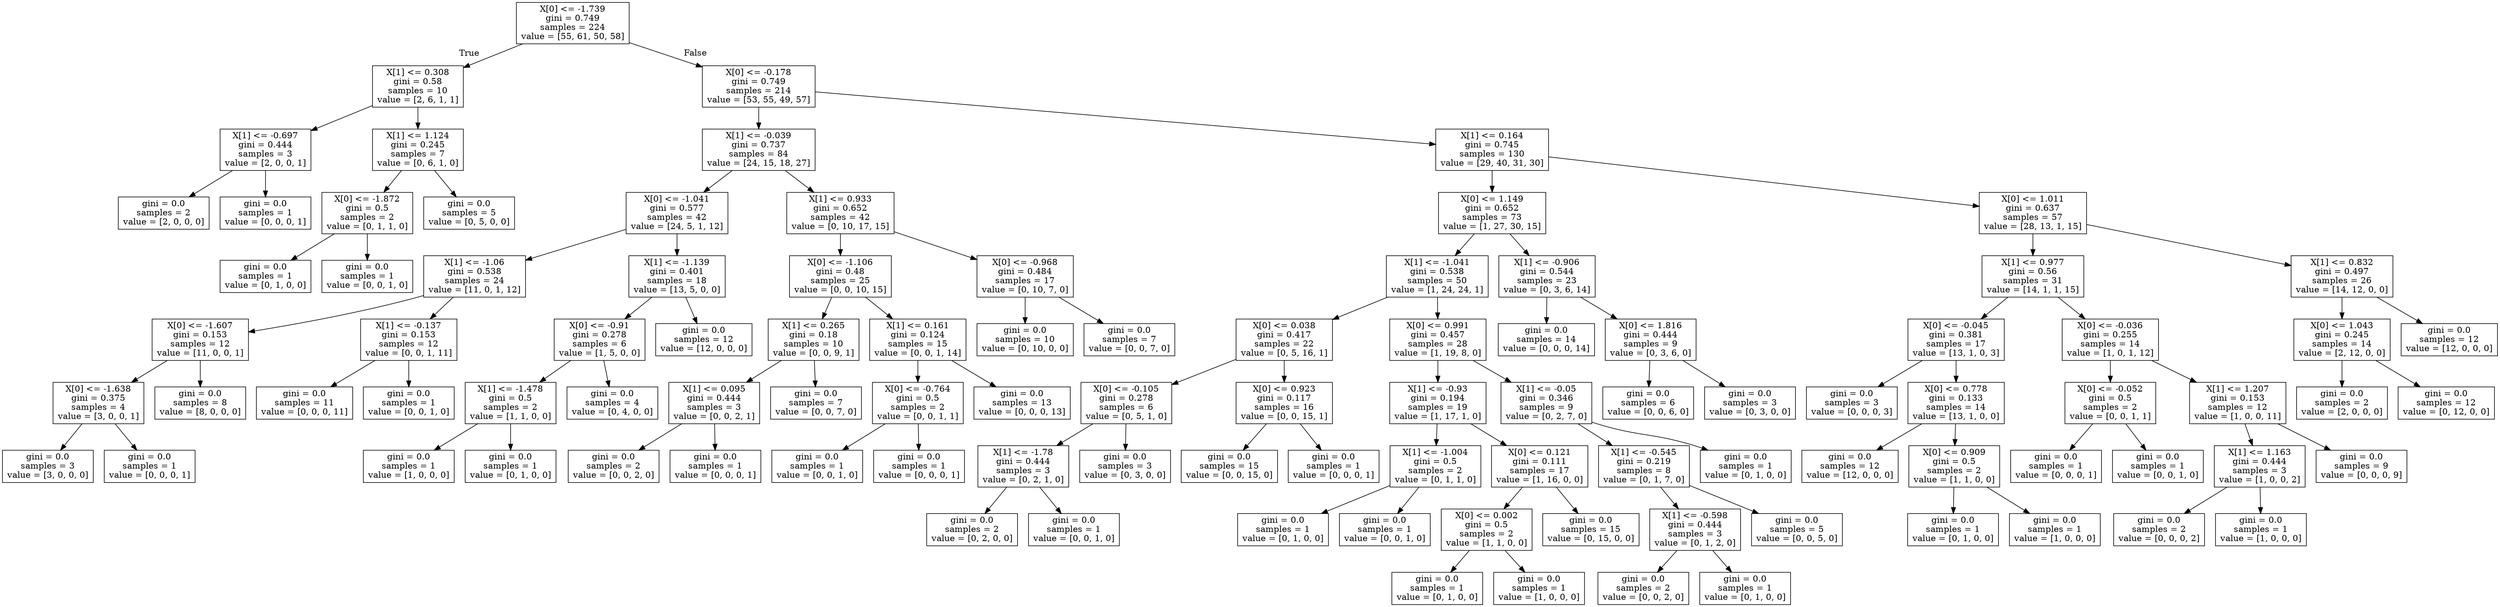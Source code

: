 digraph Tree {
node [shape=box] ;
0 [label="X[0] <= -1.739\ngini = 0.749\nsamples = 224\nvalue = [55, 61, 50, 58]"] ;
1 [label="X[1] <= 0.308\ngini = 0.58\nsamples = 10\nvalue = [2, 6, 1, 1]"] ;
0 -> 1 [labeldistance=2.5, labelangle=45, headlabel="True"] ;
2 [label="X[1] <= -0.697\ngini = 0.444\nsamples = 3\nvalue = [2, 0, 0, 1]"] ;
1 -> 2 ;
3 [label="gini = 0.0\nsamples = 2\nvalue = [2, 0, 0, 0]"] ;
2 -> 3 ;
4 [label="gini = 0.0\nsamples = 1\nvalue = [0, 0, 0, 1]"] ;
2 -> 4 ;
5 [label="X[1] <= 1.124\ngini = 0.245\nsamples = 7\nvalue = [0, 6, 1, 0]"] ;
1 -> 5 ;
6 [label="X[0] <= -1.872\ngini = 0.5\nsamples = 2\nvalue = [0, 1, 1, 0]"] ;
5 -> 6 ;
7 [label="gini = 0.0\nsamples = 1\nvalue = [0, 1, 0, 0]"] ;
6 -> 7 ;
8 [label="gini = 0.0\nsamples = 1\nvalue = [0, 0, 1, 0]"] ;
6 -> 8 ;
9 [label="gini = 0.0\nsamples = 5\nvalue = [0, 5, 0, 0]"] ;
5 -> 9 ;
10 [label="X[0] <= -0.178\ngini = 0.749\nsamples = 214\nvalue = [53, 55, 49, 57]"] ;
0 -> 10 [labeldistance=2.5, labelangle=-45, headlabel="False"] ;
11 [label="X[1] <= -0.039\ngini = 0.737\nsamples = 84\nvalue = [24, 15, 18, 27]"] ;
10 -> 11 ;
12 [label="X[0] <= -1.041\ngini = 0.577\nsamples = 42\nvalue = [24, 5, 1, 12]"] ;
11 -> 12 ;
13 [label="X[1] <= -1.06\ngini = 0.538\nsamples = 24\nvalue = [11, 0, 1, 12]"] ;
12 -> 13 ;
14 [label="X[0] <= -1.607\ngini = 0.153\nsamples = 12\nvalue = [11, 0, 0, 1]"] ;
13 -> 14 ;
15 [label="X[0] <= -1.638\ngini = 0.375\nsamples = 4\nvalue = [3, 0, 0, 1]"] ;
14 -> 15 ;
16 [label="gini = 0.0\nsamples = 3\nvalue = [3, 0, 0, 0]"] ;
15 -> 16 ;
17 [label="gini = 0.0\nsamples = 1\nvalue = [0, 0, 0, 1]"] ;
15 -> 17 ;
18 [label="gini = 0.0\nsamples = 8\nvalue = [8, 0, 0, 0]"] ;
14 -> 18 ;
19 [label="X[1] <= -0.137\ngini = 0.153\nsamples = 12\nvalue = [0, 0, 1, 11]"] ;
13 -> 19 ;
20 [label="gini = 0.0\nsamples = 11\nvalue = [0, 0, 0, 11]"] ;
19 -> 20 ;
21 [label="gini = 0.0\nsamples = 1\nvalue = [0, 0, 1, 0]"] ;
19 -> 21 ;
22 [label="X[1] <= -1.139\ngini = 0.401\nsamples = 18\nvalue = [13, 5, 0, 0]"] ;
12 -> 22 ;
23 [label="X[0] <= -0.91\ngini = 0.278\nsamples = 6\nvalue = [1, 5, 0, 0]"] ;
22 -> 23 ;
24 [label="X[1] <= -1.478\ngini = 0.5\nsamples = 2\nvalue = [1, 1, 0, 0]"] ;
23 -> 24 ;
25 [label="gini = 0.0\nsamples = 1\nvalue = [1, 0, 0, 0]"] ;
24 -> 25 ;
26 [label="gini = 0.0\nsamples = 1\nvalue = [0, 1, 0, 0]"] ;
24 -> 26 ;
27 [label="gini = 0.0\nsamples = 4\nvalue = [0, 4, 0, 0]"] ;
23 -> 27 ;
28 [label="gini = 0.0\nsamples = 12\nvalue = [12, 0, 0, 0]"] ;
22 -> 28 ;
29 [label="X[1] <= 0.933\ngini = 0.652\nsamples = 42\nvalue = [0, 10, 17, 15]"] ;
11 -> 29 ;
30 [label="X[0] <= -1.106\ngini = 0.48\nsamples = 25\nvalue = [0, 0, 10, 15]"] ;
29 -> 30 ;
31 [label="X[1] <= 0.265\ngini = 0.18\nsamples = 10\nvalue = [0, 0, 9, 1]"] ;
30 -> 31 ;
32 [label="X[1] <= 0.095\ngini = 0.444\nsamples = 3\nvalue = [0, 0, 2, 1]"] ;
31 -> 32 ;
33 [label="gini = 0.0\nsamples = 2\nvalue = [0, 0, 2, 0]"] ;
32 -> 33 ;
34 [label="gini = 0.0\nsamples = 1\nvalue = [0, 0, 0, 1]"] ;
32 -> 34 ;
35 [label="gini = 0.0\nsamples = 7\nvalue = [0, 0, 7, 0]"] ;
31 -> 35 ;
36 [label="X[1] <= 0.161\ngini = 0.124\nsamples = 15\nvalue = [0, 0, 1, 14]"] ;
30 -> 36 ;
37 [label="X[0] <= -0.764\ngini = 0.5\nsamples = 2\nvalue = [0, 0, 1, 1]"] ;
36 -> 37 ;
38 [label="gini = 0.0\nsamples = 1\nvalue = [0, 0, 1, 0]"] ;
37 -> 38 ;
39 [label="gini = 0.0\nsamples = 1\nvalue = [0, 0, 0, 1]"] ;
37 -> 39 ;
40 [label="gini = 0.0\nsamples = 13\nvalue = [0, 0, 0, 13]"] ;
36 -> 40 ;
41 [label="X[0] <= -0.968\ngini = 0.484\nsamples = 17\nvalue = [0, 10, 7, 0]"] ;
29 -> 41 ;
42 [label="gini = 0.0\nsamples = 10\nvalue = [0, 10, 0, 0]"] ;
41 -> 42 ;
43 [label="gini = 0.0\nsamples = 7\nvalue = [0, 0, 7, 0]"] ;
41 -> 43 ;
44 [label="X[1] <= 0.164\ngini = 0.745\nsamples = 130\nvalue = [29, 40, 31, 30]"] ;
10 -> 44 ;
45 [label="X[0] <= 1.149\ngini = 0.652\nsamples = 73\nvalue = [1, 27, 30, 15]"] ;
44 -> 45 ;
46 [label="X[1] <= -1.041\ngini = 0.538\nsamples = 50\nvalue = [1, 24, 24, 1]"] ;
45 -> 46 ;
47 [label="X[0] <= 0.038\ngini = 0.417\nsamples = 22\nvalue = [0, 5, 16, 1]"] ;
46 -> 47 ;
48 [label="X[0] <= -0.105\ngini = 0.278\nsamples = 6\nvalue = [0, 5, 1, 0]"] ;
47 -> 48 ;
49 [label="X[1] <= -1.78\ngini = 0.444\nsamples = 3\nvalue = [0, 2, 1, 0]"] ;
48 -> 49 ;
50 [label="gini = 0.0\nsamples = 2\nvalue = [0, 2, 0, 0]"] ;
49 -> 50 ;
51 [label="gini = 0.0\nsamples = 1\nvalue = [0, 0, 1, 0]"] ;
49 -> 51 ;
52 [label="gini = 0.0\nsamples = 3\nvalue = [0, 3, 0, 0]"] ;
48 -> 52 ;
53 [label="X[0] <= 0.923\ngini = 0.117\nsamples = 16\nvalue = [0, 0, 15, 1]"] ;
47 -> 53 ;
54 [label="gini = 0.0\nsamples = 15\nvalue = [0, 0, 15, 0]"] ;
53 -> 54 ;
55 [label="gini = 0.0\nsamples = 1\nvalue = [0, 0, 0, 1]"] ;
53 -> 55 ;
56 [label="X[0] <= 0.991\ngini = 0.457\nsamples = 28\nvalue = [1, 19, 8, 0]"] ;
46 -> 56 ;
57 [label="X[1] <= -0.93\ngini = 0.194\nsamples = 19\nvalue = [1, 17, 1, 0]"] ;
56 -> 57 ;
58 [label="X[1] <= -1.004\ngini = 0.5\nsamples = 2\nvalue = [0, 1, 1, 0]"] ;
57 -> 58 ;
59 [label="gini = 0.0\nsamples = 1\nvalue = [0, 1, 0, 0]"] ;
58 -> 59 ;
60 [label="gini = 0.0\nsamples = 1\nvalue = [0, 0, 1, 0]"] ;
58 -> 60 ;
61 [label="X[0] <= 0.121\ngini = 0.111\nsamples = 17\nvalue = [1, 16, 0, 0]"] ;
57 -> 61 ;
62 [label="X[0] <= 0.002\ngini = 0.5\nsamples = 2\nvalue = [1, 1, 0, 0]"] ;
61 -> 62 ;
63 [label="gini = 0.0\nsamples = 1\nvalue = [0, 1, 0, 0]"] ;
62 -> 63 ;
64 [label="gini = 0.0\nsamples = 1\nvalue = [1, 0, 0, 0]"] ;
62 -> 64 ;
65 [label="gini = 0.0\nsamples = 15\nvalue = [0, 15, 0, 0]"] ;
61 -> 65 ;
66 [label="X[1] <= -0.05\ngini = 0.346\nsamples = 9\nvalue = [0, 2, 7, 0]"] ;
56 -> 66 ;
67 [label="X[1] <= -0.545\ngini = 0.219\nsamples = 8\nvalue = [0, 1, 7, 0]"] ;
66 -> 67 ;
68 [label="X[1] <= -0.598\ngini = 0.444\nsamples = 3\nvalue = [0, 1, 2, 0]"] ;
67 -> 68 ;
69 [label="gini = 0.0\nsamples = 2\nvalue = [0, 0, 2, 0]"] ;
68 -> 69 ;
70 [label="gini = 0.0\nsamples = 1\nvalue = [0, 1, 0, 0]"] ;
68 -> 70 ;
71 [label="gini = 0.0\nsamples = 5\nvalue = [0, 0, 5, 0]"] ;
67 -> 71 ;
72 [label="gini = 0.0\nsamples = 1\nvalue = [0, 1, 0, 0]"] ;
66 -> 72 ;
73 [label="X[1] <= -0.906\ngini = 0.544\nsamples = 23\nvalue = [0, 3, 6, 14]"] ;
45 -> 73 ;
74 [label="gini = 0.0\nsamples = 14\nvalue = [0, 0, 0, 14]"] ;
73 -> 74 ;
75 [label="X[0] <= 1.816\ngini = 0.444\nsamples = 9\nvalue = [0, 3, 6, 0]"] ;
73 -> 75 ;
76 [label="gini = 0.0\nsamples = 6\nvalue = [0, 0, 6, 0]"] ;
75 -> 76 ;
77 [label="gini = 0.0\nsamples = 3\nvalue = [0, 3, 0, 0]"] ;
75 -> 77 ;
78 [label="X[0] <= 1.011\ngini = 0.637\nsamples = 57\nvalue = [28, 13, 1, 15]"] ;
44 -> 78 ;
79 [label="X[1] <= 0.977\ngini = 0.56\nsamples = 31\nvalue = [14, 1, 1, 15]"] ;
78 -> 79 ;
80 [label="X[0] <= -0.045\ngini = 0.381\nsamples = 17\nvalue = [13, 1, 0, 3]"] ;
79 -> 80 ;
81 [label="gini = 0.0\nsamples = 3\nvalue = [0, 0, 0, 3]"] ;
80 -> 81 ;
82 [label="X[0] <= 0.778\ngini = 0.133\nsamples = 14\nvalue = [13, 1, 0, 0]"] ;
80 -> 82 ;
83 [label="gini = 0.0\nsamples = 12\nvalue = [12, 0, 0, 0]"] ;
82 -> 83 ;
84 [label="X[0] <= 0.909\ngini = 0.5\nsamples = 2\nvalue = [1, 1, 0, 0]"] ;
82 -> 84 ;
85 [label="gini = 0.0\nsamples = 1\nvalue = [0, 1, 0, 0]"] ;
84 -> 85 ;
86 [label="gini = 0.0\nsamples = 1\nvalue = [1, 0, 0, 0]"] ;
84 -> 86 ;
87 [label="X[0] <= -0.036\ngini = 0.255\nsamples = 14\nvalue = [1, 0, 1, 12]"] ;
79 -> 87 ;
88 [label="X[0] <= -0.052\ngini = 0.5\nsamples = 2\nvalue = [0, 0, 1, 1]"] ;
87 -> 88 ;
89 [label="gini = 0.0\nsamples = 1\nvalue = [0, 0, 0, 1]"] ;
88 -> 89 ;
90 [label="gini = 0.0\nsamples = 1\nvalue = [0, 0, 1, 0]"] ;
88 -> 90 ;
91 [label="X[1] <= 1.207\ngini = 0.153\nsamples = 12\nvalue = [1, 0, 0, 11]"] ;
87 -> 91 ;
92 [label="X[1] <= 1.163\ngini = 0.444\nsamples = 3\nvalue = [1, 0, 0, 2]"] ;
91 -> 92 ;
93 [label="gini = 0.0\nsamples = 2\nvalue = [0, 0, 0, 2]"] ;
92 -> 93 ;
94 [label="gini = 0.0\nsamples = 1\nvalue = [1, 0, 0, 0]"] ;
92 -> 94 ;
95 [label="gini = 0.0\nsamples = 9\nvalue = [0, 0, 0, 9]"] ;
91 -> 95 ;
96 [label="X[1] <= 0.832\ngini = 0.497\nsamples = 26\nvalue = [14, 12, 0, 0]"] ;
78 -> 96 ;
97 [label="X[0] <= 1.043\ngini = 0.245\nsamples = 14\nvalue = [2, 12, 0, 0]"] ;
96 -> 97 ;
98 [label="gini = 0.0\nsamples = 2\nvalue = [2, 0, 0, 0]"] ;
97 -> 98 ;
99 [label="gini = 0.0\nsamples = 12\nvalue = [0, 12, 0, 0]"] ;
97 -> 99 ;
100 [label="gini = 0.0\nsamples = 12\nvalue = [12, 0, 0, 0]"] ;
96 -> 100 ;
}